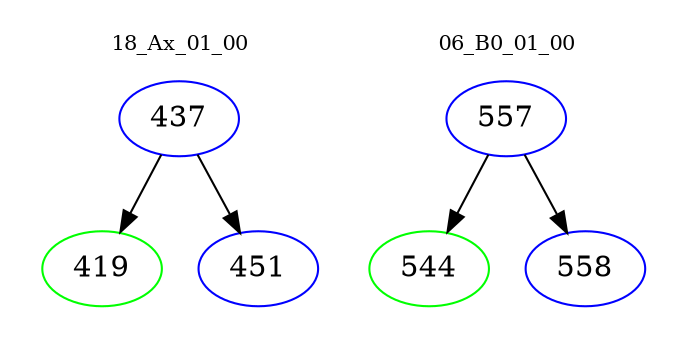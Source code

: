 digraph{
subgraph cluster_0 {
color = white
label = "18_Ax_01_00";
fontsize=10;
T0_437 [label="437", color="blue"]
T0_437 -> T0_419 [color="black"]
T0_419 [label="419", color="green"]
T0_437 -> T0_451 [color="black"]
T0_451 [label="451", color="blue"]
}
subgraph cluster_1 {
color = white
label = "06_B0_01_00";
fontsize=10;
T1_557 [label="557", color="blue"]
T1_557 -> T1_544 [color="black"]
T1_544 [label="544", color="green"]
T1_557 -> T1_558 [color="black"]
T1_558 [label="558", color="blue"]
}
}
